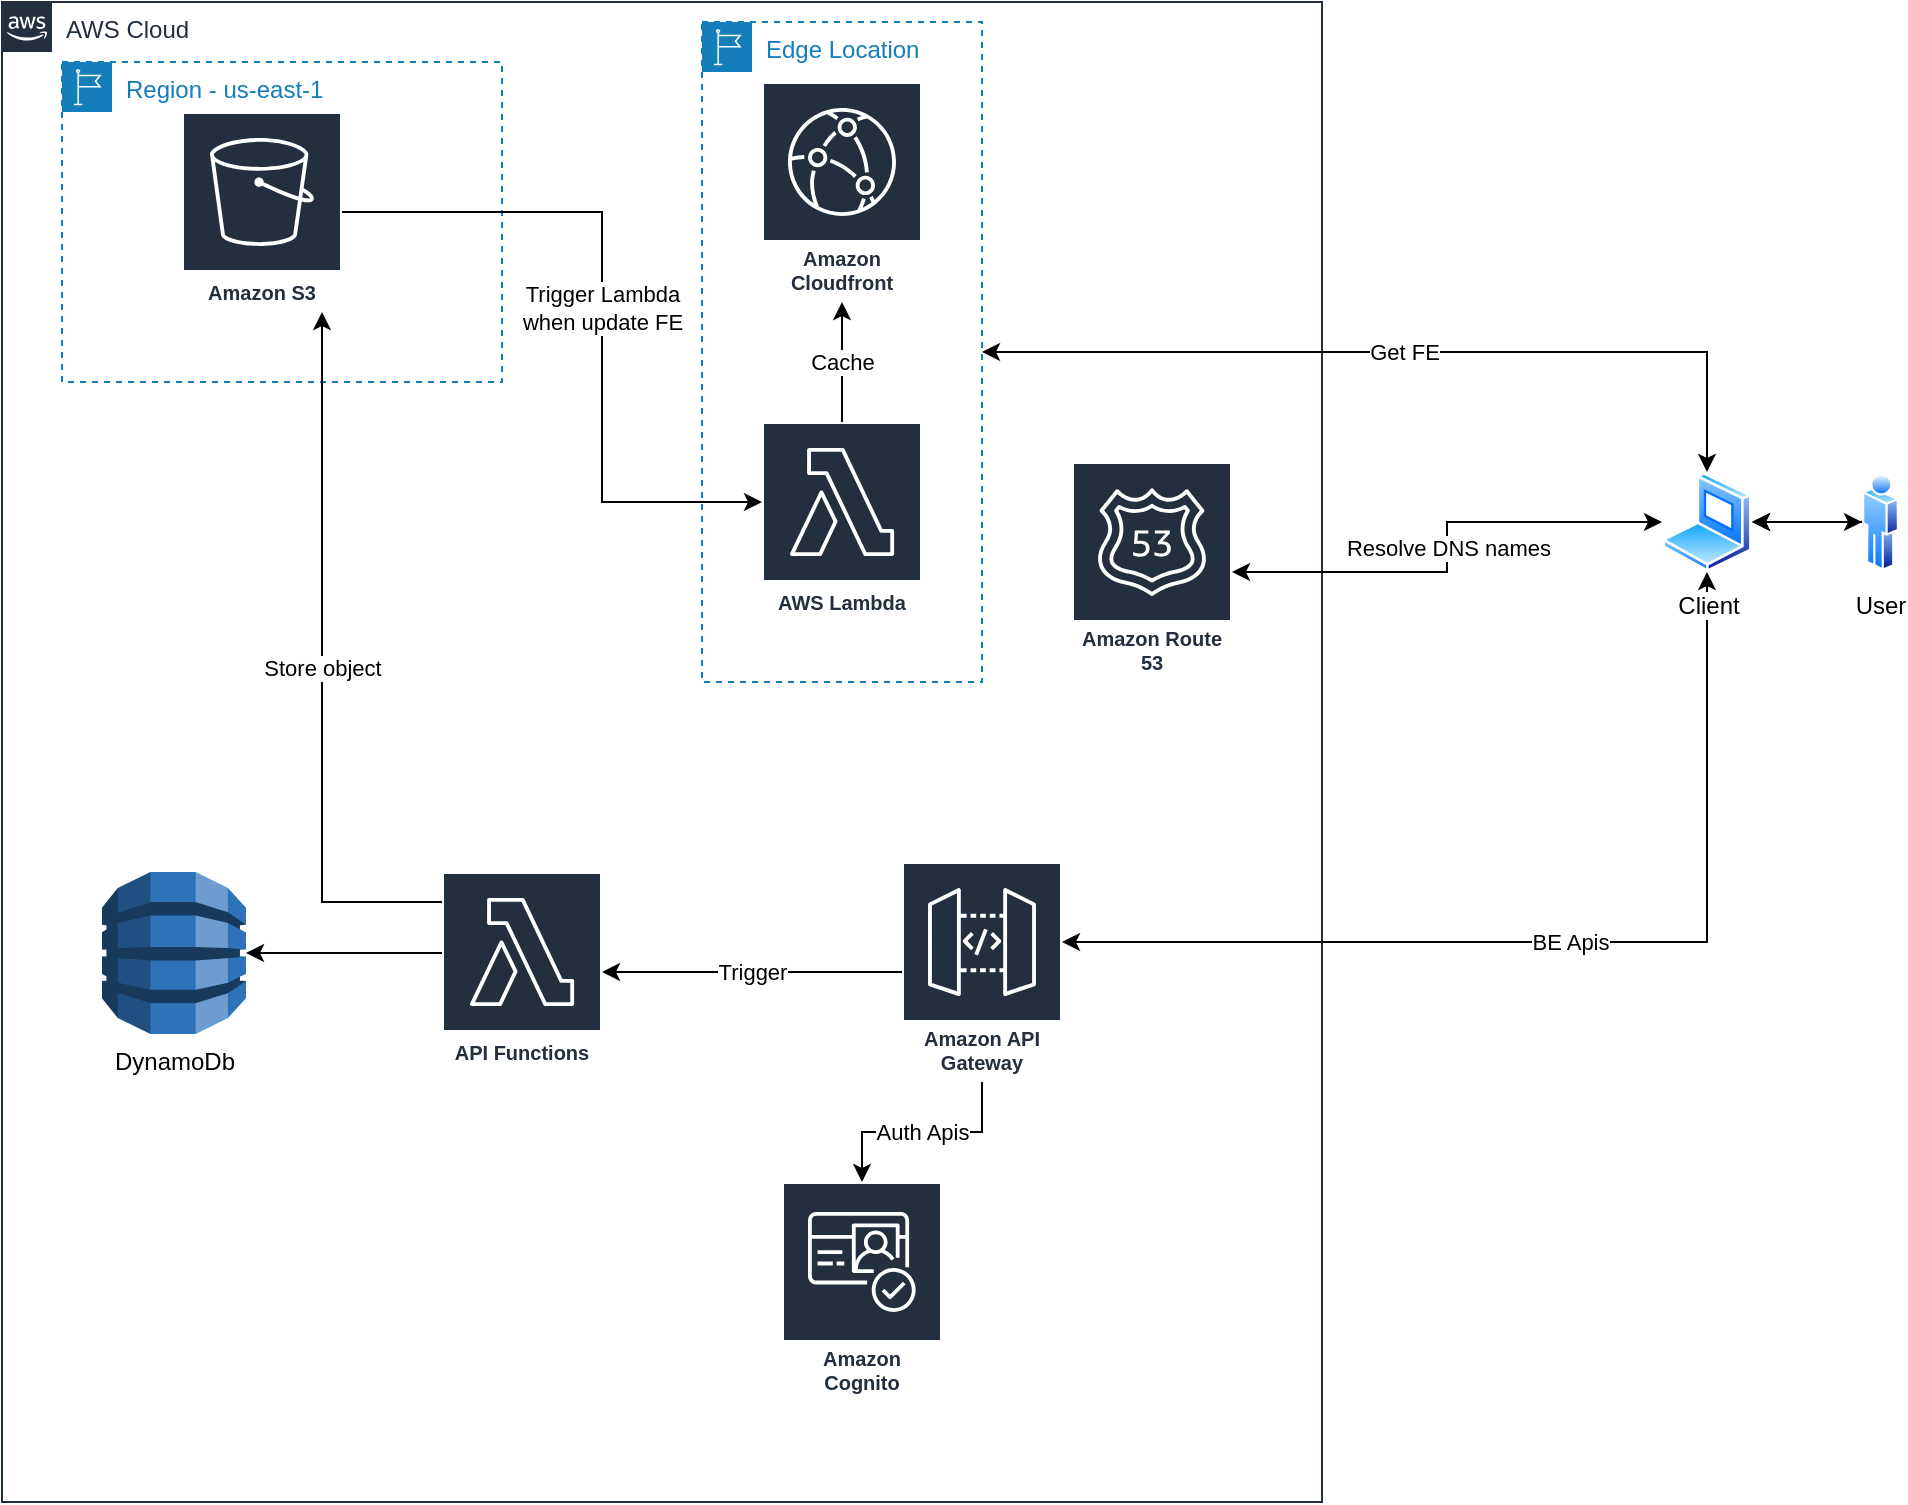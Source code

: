 <mxfile version="14.5.7" type="device"><diagram id="XoWMZlJct4RDvMGfWep7" name="Page-1"><mxGraphModel dx="1152" dy="913" grid="1" gridSize="10" guides="1" tooltips="1" connect="1" arrows="1" fold="1" page="1" pageScale="1" pageWidth="1169" pageHeight="827" math="0" shadow="0"><root><mxCell id="0"/><mxCell id="1" parent="0"/><mxCell id="ZeoT3A5DOqVJyxnCOKiL-49" value="AWS Cloud" style="points=[[0,0],[0.25,0],[0.5,0],[0.75,0],[1,0],[1,0.25],[1,0.5],[1,0.75],[1,1],[0.75,1],[0.5,1],[0.25,1],[0,1],[0,0.75],[0,0.5],[0,0.25]];outlineConnect=0;gradientColor=none;html=1;whiteSpace=wrap;fontSize=12;fontStyle=0;shape=mxgraph.aws4.group;grIcon=mxgraph.aws4.group_aws_cloud_alt;strokeColor=#232F3E;fillColor=none;verticalAlign=top;align=left;spacingLeft=30;fontColor=#232F3E;dashed=0;" parent="1" vertex="1"><mxGeometry x="10" y="20" width="660" height="750" as="geometry"/></mxCell><mxCell id="ZeoT3A5DOqVJyxnCOKiL-50" value="Region - us-east-1" style="points=[[0,0],[0.25,0],[0.5,0],[0.75,0],[1,0],[1,0.25],[1,0.5],[1,0.75],[1,1],[0.75,1],[0.5,1],[0.25,1],[0,1],[0,0.75],[0,0.5],[0,0.25]];outlineConnect=0;gradientColor=none;html=1;whiteSpace=wrap;fontSize=12;fontStyle=0;shape=mxgraph.aws4.group;grIcon=mxgraph.aws4.group_region;strokeColor=#147EBA;fillColor=none;verticalAlign=top;align=left;spacingLeft=30;fontColor=#147EBA;dashed=1;" parent="1" vertex="1"><mxGeometry x="40" y="50" width="220" height="160" as="geometry"/></mxCell><mxCell id="ZeoT3A5DOqVJyxnCOKiL-2" value="Edge Location" style="points=[[0,0],[0.25,0],[0.5,0],[0.75,0],[1,0],[1,0.25],[1,0.5],[1,0.75],[1,1],[0.75,1],[0.5,1],[0.25,1],[0,1],[0,0.75],[0,0.5],[0,0.25]];outlineConnect=0;gradientColor=none;html=1;whiteSpace=wrap;fontSize=12;fontStyle=0;shape=mxgraph.aws4.group;grIcon=mxgraph.aws4.group_region;strokeColor=#147EBA;fillColor=none;verticalAlign=top;align=left;spacingLeft=30;fontColor=#147EBA;dashed=1;" parent="1" vertex="1"><mxGeometry x="360" y="30" width="140" height="330" as="geometry"/></mxCell><mxCell id="ZeoT3A5DOqVJyxnCOKiL-14" value="Amazon Cloudfront" style="outlineConnect=0;fontColor=#232F3E;gradientColor=none;strokeColor=#ffffff;fillColor=#232F3E;dashed=0;verticalLabelPosition=middle;verticalAlign=bottom;align=center;html=1;whiteSpace=wrap;fontSize=10;fontStyle=1;spacing=3;shape=mxgraph.aws4.productIcon;prIcon=mxgraph.aws4.cloudfront;" parent="1" vertex="1"><mxGeometry x="390" y="60" width="80" height="110" as="geometry"/></mxCell><mxCell id="ZeoT3A5DOqVJyxnCOKiL-57" value="Trigger Lambda&lt;br&gt;when update FE" style="edgeStyle=orthogonalEdgeStyle;rounded=0;orthogonalLoop=1;jettySize=auto;html=1;" parent="1" source="ZeoT3A5DOqVJyxnCOKiL-17" target="ZeoT3A5DOqVJyxnCOKiL-55" edge="1"><mxGeometry relative="1" as="geometry"><Array as="points"><mxPoint x="310" y="125"/><mxPoint x="310" y="270"/></Array></mxGeometry></mxCell><mxCell id="ZeoT3A5DOqVJyxnCOKiL-17" value="Amazon S3" style="outlineConnect=0;fontColor=#232F3E;gradientColor=none;strokeColor=#ffffff;fillColor=#232F3E;dashed=0;verticalLabelPosition=middle;verticalAlign=bottom;align=center;html=1;whiteSpace=wrap;fontSize=10;fontStyle=1;spacing=3;shape=mxgraph.aws4.productIcon;prIcon=mxgraph.aws4.s3;" parent="1" vertex="1"><mxGeometry x="100" y="75" width="80" height="100" as="geometry"/></mxCell><mxCell id="ZeoT3A5DOqVJyxnCOKiL-42" style="edgeStyle=orthogonalEdgeStyle;rounded=0;orthogonalLoop=1;jettySize=auto;html=1;entryX=0;entryY=0.5;entryDx=0;entryDy=0;startArrow=classic;startFill=1;endArrow=classic;endFill=1;" parent="1" edge="1"><mxGeometry relative="1" as="geometry"><mxPoint x="1140" y="516.5" as="targetPoint"/></mxGeometry></mxCell><mxCell id="ZeoT3A5DOqVJyxnCOKiL-45" value="User" style="aspect=fixed;perimeter=ellipsePerimeter;html=1;align=center;shadow=0;dashed=0;spacingTop=3;image;image=img/lib/active_directory/user.svg;strokeColor=#CCCC00;fillColor=none;" parent="1" vertex="1"><mxGeometry x="940" y="255" width="18.5" height="50" as="geometry"/></mxCell><mxCell id="ZeoT3A5DOqVJyxnCOKiL-46" style="edgeStyle=orthogonalEdgeStyle;rounded=0;orthogonalLoop=1;jettySize=auto;html=1;startArrow=classic;startFill=1;endArrow=classic;endFill=1;" parent="1" source="ZeoT3A5DOqVJyxnCOKiL-48" target="ZeoT3A5DOqVJyxnCOKiL-45" edge="1"><mxGeometry relative="1" as="geometry"/></mxCell><mxCell id="ZeoT3A5DOqVJyxnCOKiL-56" value="Cache" style="edgeStyle=orthogonalEdgeStyle;rounded=0;orthogonalLoop=1;jettySize=auto;html=1;" parent="1" source="ZeoT3A5DOqVJyxnCOKiL-55" target="ZeoT3A5DOqVJyxnCOKiL-14" edge="1"><mxGeometry relative="1" as="geometry"/></mxCell><mxCell id="ZeoT3A5DOqVJyxnCOKiL-55" value="AWS Lambda" style="outlineConnect=0;fontColor=#232F3E;gradientColor=none;strokeColor=#ffffff;fillColor=#232F3E;dashed=0;verticalLabelPosition=middle;verticalAlign=bottom;align=center;html=1;whiteSpace=wrap;fontSize=10;fontStyle=1;spacing=3;shape=mxgraph.aws4.productIcon;prIcon=mxgraph.aws4.lambda;" parent="1" vertex="1"><mxGeometry x="390" y="230" width="80" height="100" as="geometry"/></mxCell><mxCell id="ZeoT3A5DOqVJyxnCOKiL-58" value="Amazon Route 53" style="outlineConnect=0;fontColor=#232F3E;gradientColor=none;strokeColor=#ffffff;fillColor=#232F3E;dashed=0;verticalLabelPosition=middle;verticalAlign=bottom;align=center;html=1;whiteSpace=wrap;fontSize=10;fontStyle=1;spacing=3;shape=mxgraph.aws4.productIcon;prIcon=mxgraph.aws4.route_53;" parent="1" vertex="1"><mxGeometry x="545" y="250" width="80" height="110" as="geometry"/></mxCell><mxCell id="ZeoT3A5DOqVJyxnCOKiL-77" value="Resolve DNS names" style="edgeStyle=orthogonalEdgeStyle;rounded=0;orthogonalLoop=1;jettySize=auto;html=1;startArrow=classic;startFill=1;endArrow=classic;endFill=1;" parent="1" source="ZeoT3A5DOqVJyxnCOKiL-48" target="ZeoT3A5DOqVJyxnCOKiL-58" edge="1"><mxGeometry relative="1" as="geometry"/></mxCell><mxCell id="ZeoT3A5DOqVJyxnCOKiL-78" value="Get FE" style="edgeStyle=orthogonalEdgeStyle;rounded=0;orthogonalLoop=1;jettySize=auto;html=1;startArrow=classic;startFill=1;endArrow=classic;endFill=1;" parent="1" source="ZeoT3A5DOqVJyxnCOKiL-48" target="ZeoT3A5DOqVJyxnCOKiL-2" edge="1"><mxGeometry relative="1" as="geometry"><Array as="points"><mxPoint x="863" y="195"/></Array></mxGeometry></mxCell><mxCell id="ZeoT3A5DOqVJyxnCOKiL-79" value="BE Apis" style="edgeStyle=orthogonalEdgeStyle;rounded=0;orthogonalLoop=1;jettySize=auto;html=1;startArrow=classic;startFill=1;endArrow=classic;endFill=1;" parent="1" source="ZeoT3A5DOqVJyxnCOKiL-48" target="ZeoT3A5DOqVJyxnCOKiL-64" edge="1"><mxGeometry relative="1" as="geometry"><Array as="points"><mxPoint x="863" y="490"/></Array></mxGeometry></mxCell><mxCell id="ZeoT3A5DOqVJyxnCOKiL-48" value="Client" style="aspect=fixed;perimeter=ellipsePerimeter;html=1;align=center;shadow=0;dashed=0;spacingTop=3;image;image=img/lib/active_directory/laptop_client.svg;strokeColor=#CCCC00;fillColor=none;" parent="1" vertex="1"><mxGeometry x="840" y="255" width="45" height="50" as="geometry"/></mxCell><mxCell id="ZeoT3A5DOqVJyxnCOKiL-62" value="" style="edgeStyle=orthogonalEdgeStyle;rounded=0;orthogonalLoop=1;jettySize=auto;html=1;" parent="1" source="ZeoT3A5DOqVJyxnCOKiL-45" target="ZeoT3A5DOqVJyxnCOKiL-48" edge="1"><mxGeometry relative="1" as="geometry"><mxPoint x="830" y="195" as="sourcePoint"/><mxPoint x="600" y="115" as="targetPoint"/></mxGeometry></mxCell><mxCell id="ZeoT3A5DOqVJyxnCOKiL-63" value="Amazon Cognito" style="outlineConnect=0;fontColor=#232F3E;gradientColor=none;strokeColor=#ffffff;fillColor=#232F3E;dashed=0;verticalLabelPosition=middle;verticalAlign=bottom;align=center;html=1;whiteSpace=wrap;fontSize=10;fontStyle=1;spacing=3;shape=mxgraph.aws4.productIcon;prIcon=mxgraph.aws4.cognito;" parent="1" vertex="1"><mxGeometry x="400" y="610" width="80" height="110" as="geometry"/></mxCell><mxCell id="ZeoT3A5DOqVJyxnCOKiL-74" value="Auth Apis" style="edgeStyle=orthogonalEdgeStyle;rounded=0;orthogonalLoop=1;jettySize=auto;html=1;startArrow=none;startFill=0;endArrow=classic;endFill=1;" parent="1" source="ZeoT3A5DOqVJyxnCOKiL-64" target="ZeoT3A5DOqVJyxnCOKiL-63" edge="1"><mxGeometry relative="1" as="geometry"/></mxCell><mxCell id="ZeoT3A5DOqVJyxnCOKiL-64" value="Amazon API Gateway" style="outlineConnect=0;fontColor=#232F3E;gradientColor=none;strokeColor=#ffffff;fillColor=#232F3E;dashed=0;verticalLabelPosition=middle;verticalAlign=bottom;align=center;html=1;whiteSpace=wrap;fontSize=10;fontStyle=1;spacing=3;shape=mxgraph.aws4.productIcon;prIcon=mxgraph.aws4.api_gateway;" parent="1" vertex="1"><mxGeometry x="460" y="450" width="80" height="110" as="geometry"/></mxCell><mxCell id="ZeoT3A5DOqVJyxnCOKiL-70" value="Trigger" style="edgeStyle=orthogonalEdgeStyle;rounded=0;orthogonalLoop=1;jettySize=auto;html=1;endArrow=none;endFill=0;startArrow=classic;startFill=1;" parent="1" source="ZeoT3A5DOqVJyxnCOKiL-65" target="ZeoT3A5DOqVJyxnCOKiL-64" edge="1"><mxGeometry relative="1" as="geometry"/></mxCell><mxCell id="ZeoT3A5DOqVJyxnCOKiL-71" style="edgeStyle=orthogonalEdgeStyle;rounded=0;orthogonalLoop=1;jettySize=auto;html=1;entryX=1;entryY=0.5;entryDx=0;entryDy=0;entryPerimeter=0;startArrow=none;startFill=0;endArrow=classic;endFill=1;" parent="1" source="ZeoT3A5DOqVJyxnCOKiL-65" target="ZeoT3A5DOqVJyxnCOKiL-66" edge="1"><mxGeometry relative="1" as="geometry"><Array as="points"><mxPoint x="190" y="496"/></Array></mxGeometry></mxCell><mxCell id="ZeoT3A5DOqVJyxnCOKiL-72" value="Store object" style="edgeStyle=orthogonalEdgeStyle;rounded=0;orthogonalLoop=1;jettySize=auto;html=1;startArrow=none;startFill=0;endArrow=classic;endFill=1;" parent="1" source="ZeoT3A5DOqVJyxnCOKiL-65" target="ZeoT3A5DOqVJyxnCOKiL-17" edge="1"><mxGeometry relative="1" as="geometry"><Array as="points"><mxPoint x="170" y="470"/></Array></mxGeometry></mxCell><mxCell id="ZeoT3A5DOqVJyxnCOKiL-65" value="API Functions" style="outlineConnect=0;fontColor=#232F3E;gradientColor=none;strokeColor=#ffffff;fillColor=#232F3E;dashed=0;verticalLabelPosition=middle;verticalAlign=bottom;align=center;html=1;whiteSpace=wrap;fontSize=10;fontStyle=1;spacing=3;shape=mxgraph.aws4.productIcon;prIcon=mxgraph.aws4.lambda;" parent="1" vertex="1"><mxGeometry x="230" y="455" width="80" height="100" as="geometry"/></mxCell><mxCell id="ZeoT3A5DOqVJyxnCOKiL-66" value="DynamoDb" style="outlineConnect=0;dashed=0;verticalLabelPosition=bottom;verticalAlign=top;align=center;html=1;shape=mxgraph.aws3.dynamo_db;fillColor=#2E73B8;gradientColor=none;" parent="1" vertex="1"><mxGeometry x="60" y="455" width="72" height="81" as="geometry"/></mxCell></root></mxGraphModel></diagram></mxfile>